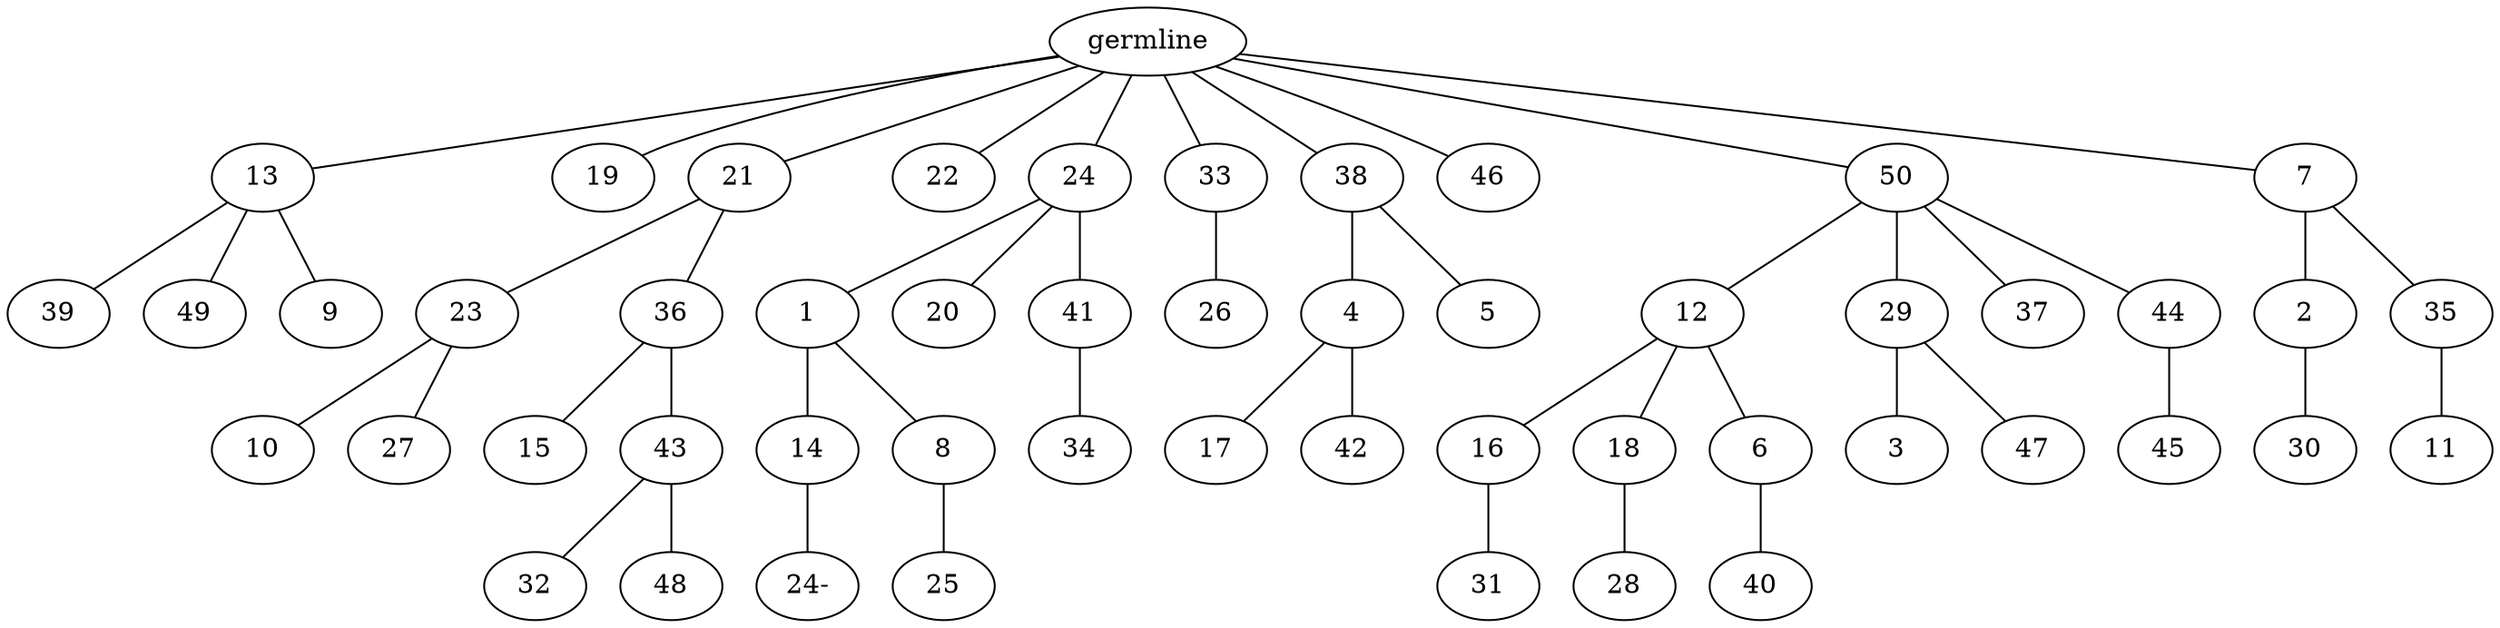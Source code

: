 graph tree {
    "139734951863872" [label="germline"];
    "139734951864640" [label="13"];
    "139734951865072" [label="39"];
    "139734951865168" [label="49"];
    "139734951865408" [label="9"];
    "139734951864976" [label="19"];
    "139734951864736" [label="21"];
    "139734951870528" [label="23"];
    "139734951871104" [label="10"];
    "139734951871200" [label="27"];
    "139734951870624" [label="36"];
    "139734951871872" [label="15"];
    "139734951872064" [label="43"];
    "139734951872592" [label="32"];
    "139734951872736" [label="48"];
    "139734951865888" [label="22"];
    "139734951871392" [label="24"];
    "139734951873072" [label="1"];
    "139734951873984" [label="14"];
    "139734951864304" [label="24-"];
    "139734951874080" [label="8"];
    "139734951878768" [label="25"];
    "139734951873408" [label="20"];
    "139734951873792" [label="41"];
    "139734951879248" [label="34"];
    "139734951873312" [label="33"];
    "139734951879920" [label="26"];
    "139734951879584" [label="38"];
    "139734951880544" [label="4"];
    "139734951881024" [label="17"];
    "139734951881120" [label="42"];
    "139734951880688" [label="5"];
    "139734951878864" [label="46"];
    "139734951880448" [label="50"];
    "139734951882176" [label="12"];
    "139734951882704" [label="16"];
    "139734951703024" [label="31"];
    "139734951702928" [label="18"];
    "139734951703552" [label="28"];
    "139734951703456" [label="6"];
    "139734951704368" [label="40"];
    "139734951882656" [label="29"];
    "139734951704752" [label="3"];
    "139734951704896" [label="47"];
    "139734951703408" [label="37"];
    "139734951704464" [label="44"];
    "139734951705904" [label="45"];
    "139734951881792" [label="7"];
    "139734951706384" [label="2"];
    "139734951891296" [label="30"];
    "139734951706480" [label="35"];
    "139734951891824" [label="11"];
    "139734951863872" -- "139734951864640";
    "139734951863872" -- "139734951864976";
    "139734951863872" -- "139734951864736";
    "139734951863872" -- "139734951865888";
    "139734951863872" -- "139734951871392";
    "139734951863872" -- "139734951873312";
    "139734951863872" -- "139734951879584";
    "139734951863872" -- "139734951878864";
    "139734951863872" -- "139734951880448";
    "139734951863872" -- "139734951881792";
    "139734951864640" -- "139734951865072";
    "139734951864640" -- "139734951865168";
    "139734951864640" -- "139734951865408";
    "139734951864736" -- "139734951870528";
    "139734951864736" -- "139734951870624";
    "139734951870528" -- "139734951871104";
    "139734951870528" -- "139734951871200";
    "139734951870624" -- "139734951871872";
    "139734951870624" -- "139734951872064";
    "139734951872064" -- "139734951872592";
    "139734951872064" -- "139734951872736";
    "139734951871392" -- "139734951873072";
    "139734951871392" -- "139734951873408";
    "139734951871392" -- "139734951873792";
    "139734951873072" -- "139734951873984";
    "139734951873072" -- "139734951874080";
    "139734951873984" -- "139734951864304";
    "139734951874080" -- "139734951878768";
    "139734951873792" -- "139734951879248";
    "139734951873312" -- "139734951879920";
    "139734951879584" -- "139734951880544";
    "139734951879584" -- "139734951880688";
    "139734951880544" -- "139734951881024";
    "139734951880544" -- "139734951881120";
    "139734951880448" -- "139734951882176";
    "139734951880448" -- "139734951882656";
    "139734951880448" -- "139734951703408";
    "139734951880448" -- "139734951704464";
    "139734951882176" -- "139734951882704";
    "139734951882176" -- "139734951702928";
    "139734951882176" -- "139734951703456";
    "139734951882704" -- "139734951703024";
    "139734951702928" -- "139734951703552";
    "139734951703456" -- "139734951704368";
    "139734951882656" -- "139734951704752";
    "139734951882656" -- "139734951704896";
    "139734951704464" -- "139734951705904";
    "139734951881792" -- "139734951706384";
    "139734951881792" -- "139734951706480";
    "139734951706384" -- "139734951891296";
    "139734951706480" -- "139734951891824";
}

